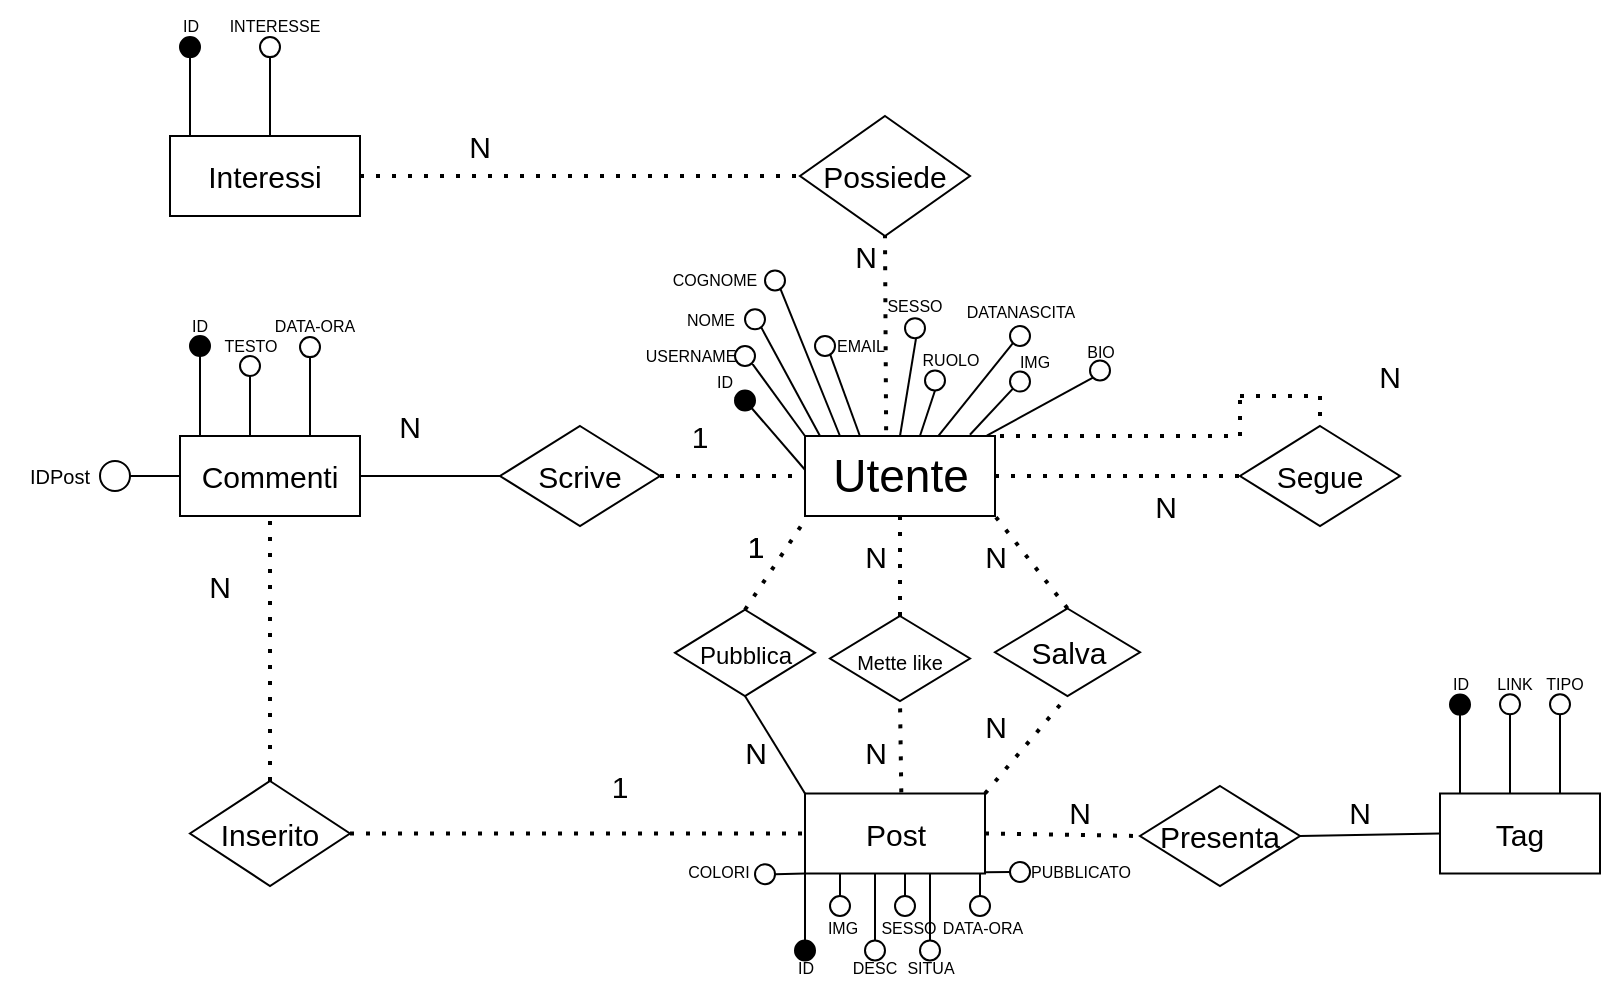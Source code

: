 <mxfile version="16.6.3" type="github">
  <diagram id="R2lEEEUBdFMjLlhIrx00" name="Page-1">
    <mxGraphModel dx="1113" dy="415" grid="1" gridSize="10" guides="1" tooltips="1" connect="1" arrows="1" fold="1" page="1" pageScale="1" pageWidth="850" pageHeight="1100" math="0" shadow="0" extFonts="Permanent Marker^https://fonts.googleapis.com/css?family=Permanent+Marker">
      <root>
        <mxCell id="0" />
        <mxCell id="1" parent="0" />
        <mxCell id="-ZdQK04RKXneTx7uQEHR-1" value="&lt;font style=&quot;font-size: 23px&quot;&gt;Utente&lt;/font&gt;" style="rounded=0;whiteSpace=wrap;html=1;" parent="1" vertex="1">
          <mxGeometry x="392.5" y="310" width="95" height="40" as="geometry" />
        </mxCell>
        <mxCell id="-ZdQK04RKXneTx7uQEHR-3" value="Post" style="rounded=0;whiteSpace=wrap;html=1;fontSize=15;" parent="1" vertex="1">
          <mxGeometry x="392.5" y="488.75" width="90" height="40" as="geometry" />
        </mxCell>
        <mxCell id="-ZdQK04RKXneTx7uQEHR-4" value="Tag" style="rounded=0;whiteSpace=wrap;html=1;fontSize=15;" parent="1" vertex="1">
          <mxGeometry x="710" y="488.75" width="80" height="40" as="geometry" />
        </mxCell>
        <mxCell id="-ZdQK04RKXneTx7uQEHR-5" value="Presenta" style="rhombus;whiteSpace=wrap;html=1;fontSize=15;" parent="1" vertex="1">
          <mxGeometry x="560" y="485" width="80" height="50" as="geometry" />
        </mxCell>
        <mxCell id="-ZdQK04RKXneTx7uQEHR-6" value="Segue" style="rhombus;whiteSpace=wrap;html=1;fontSize=15;" parent="1" vertex="1">
          <mxGeometry x="610" y="305" width="80" height="50" as="geometry" />
        </mxCell>
        <mxCell id="-ZdQK04RKXneTx7uQEHR-8" value="Inserito" style="rhombus;whiteSpace=wrap;html=1;fontSize=15;" parent="1" vertex="1">
          <mxGeometry x="85" y="482.5" width="80" height="52.5" as="geometry" />
        </mxCell>
        <mxCell id="-ZdQK04RKXneTx7uQEHR-9" value="Commenti" style="rounded=0;whiteSpace=wrap;html=1;fontSize=15;" parent="1" vertex="1">
          <mxGeometry x="80" y="310" width="90" height="40" as="geometry" />
        </mxCell>
        <mxCell id="-ZdQK04RKXneTx7uQEHR-10" value="Scrive" style="rhombus;whiteSpace=wrap;html=1;fontSize=15;" parent="1" vertex="1">
          <mxGeometry x="240" y="305" width="80" height="50" as="geometry" />
        </mxCell>
        <mxCell id="-ZdQK04RKXneTx7uQEHR-11" value="Interessi" style="rounded=0;whiteSpace=wrap;html=1;fontSize=15;" parent="1" vertex="1">
          <mxGeometry x="75" y="160" width="95" height="40" as="geometry" />
        </mxCell>
        <mxCell id="-ZdQK04RKXneTx7uQEHR-12" value="Possiede" style="rhombus;whiteSpace=wrap;html=1;fontSize=15;" parent="1" vertex="1">
          <mxGeometry x="390" y="150" width="85" height="60" as="geometry" />
        </mxCell>
        <mxCell id="-ZdQK04RKXneTx7uQEHR-14" value="" style="endArrow=none;dashed=1;html=1;dashPattern=1 3;strokeWidth=2;rounded=0;fontSize=15;entryX=0.5;entryY=1;entryDx=0;entryDy=0;exitX=0.427;exitY=-0.071;exitDx=0;exitDy=0;exitPerimeter=0;" parent="1" source="-ZdQK04RKXneTx7uQEHR-1" target="-ZdQK04RKXneTx7uQEHR-12" edge="1">
          <mxGeometry width="50" height="50" relative="1" as="geometry">
            <mxPoint x="410" y="280" as="sourcePoint" />
            <mxPoint x="460" y="230" as="targetPoint" />
          </mxGeometry>
        </mxCell>
        <mxCell id="-ZdQK04RKXneTx7uQEHR-15" value="" style="endArrow=none;dashed=1;html=1;dashPattern=1 3;strokeWidth=2;rounded=0;fontSize=15;entryX=0;entryY=0.5;entryDx=0;entryDy=0;exitX=1;exitY=0.5;exitDx=0;exitDy=0;" parent="1" source="-ZdQK04RKXneTx7uQEHR-11" target="-ZdQK04RKXneTx7uQEHR-12" edge="1">
          <mxGeometry width="50" height="50" relative="1" as="geometry">
            <mxPoint x="190" y="210" as="sourcePoint" />
            <mxPoint x="240" y="160" as="targetPoint" />
          </mxGeometry>
        </mxCell>
        <mxCell id="-ZdQK04RKXneTx7uQEHR-16" value="" style="endArrow=none;dashed=1;html=1;dashPattern=1 3;strokeWidth=2;rounded=0;fontSize=15;exitX=1;exitY=0.5;exitDx=0;exitDy=0;entryX=0;entryY=0.5;entryDx=0;entryDy=0;" parent="1" source="-ZdQK04RKXneTx7uQEHR-10" target="-ZdQK04RKXneTx7uQEHR-1" edge="1">
          <mxGeometry width="50" height="50" relative="1" as="geometry">
            <mxPoint x="340" y="360" as="sourcePoint" />
            <mxPoint x="390" y="310" as="targetPoint" />
          </mxGeometry>
        </mxCell>
        <mxCell id="-ZdQK04RKXneTx7uQEHR-17" value="" style="endArrow=none;dashed=1;html=1;dashPattern=1 3;strokeWidth=2;rounded=0;fontSize=15;entryX=0.5;entryY=1;entryDx=0;entryDy=0;exitX=0.5;exitY=0;exitDx=0;exitDy=0;" parent="1" source="-ZdQK04RKXneTx7uQEHR-8" target="-ZdQK04RKXneTx7uQEHR-9" edge="1">
          <mxGeometry width="50" height="50" relative="1" as="geometry">
            <mxPoint x="110" y="390" as="sourcePoint" />
            <mxPoint x="160" y="340" as="targetPoint" />
          </mxGeometry>
        </mxCell>
        <mxCell id="-ZdQK04RKXneTx7uQEHR-18" value="" style="endArrow=none;dashed=1;html=1;dashPattern=1 3;strokeWidth=2;rounded=0;fontSize=15;exitX=1;exitY=0.5;exitDx=0;exitDy=0;entryX=0;entryY=0.5;entryDx=0;entryDy=0;" parent="1" source="-ZdQK04RKXneTx7uQEHR-8" target="-ZdQK04RKXneTx7uQEHR-3" edge="1">
          <mxGeometry width="50" height="50" relative="1" as="geometry">
            <mxPoint x="190" y="540" as="sourcePoint" />
            <mxPoint x="240" y="490" as="targetPoint" />
          </mxGeometry>
        </mxCell>
        <mxCell id="-ZdQK04RKXneTx7uQEHR-19" value="" style="endArrow=none;dashed=1;html=1;dashPattern=1 3;strokeWidth=2;rounded=0;fontSize=15;exitX=1;exitY=0.5;exitDx=0;exitDy=0;entryX=0;entryY=0.5;entryDx=0;entryDy=0;" parent="1" source="-ZdQK04RKXneTx7uQEHR-3" target="-ZdQK04RKXneTx7uQEHR-5" edge="1">
          <mxGeometry width="50" height="50" relative="1" as="geometry">
            <mxPoint x="490" y="540" as="sourcePoint" />
            <mxPoint x="540" y="490" as="targetPoint" />
          </mxGeometry>
        </mxCell>
        <mxCell id="-ZdQK04RKXneTx7uQEHR-20" value="" style="endArrow=none;dashed=1;html=1;dashPattern=1 3;strokeWidth=2;rounded=0;fontSize=15;exitX=1;exitY=0.5;exitDx=0;exitDy=0;entryX=0;entryY=0.5;entryDx=0;entryDy=0;" parent="1" source="-ZdQK04RKXneTx7uQEHR-1" target="-ZdQK04RKXneTx7uQEHR-6" edge="1">
          <mxGeometry width="50" height="50" relative="1" as="geometry">
            <mxPoint x="480" y="370" as="sourcePoint" />
            <mxPoint x="530" y="320" as="targetPoint" />
          </mxGeometry>
        </mxCell>
        <mxCell id="-ZdQK04RKXneTx7uQEHR-21" value="" style="endArrow=none;dashed=1;html=1;dashPattern=1 3;strokeWidth=2;rounded=0;fontSize=15;entryX=0.5;entryY=0;entryDx=0;entryDy=0;" parent="1" target="-ZdQK04RKXneTx7uQEHR-6" edge="1">
          <mxGeometry width="50" height="50" relative="1" as="geometry">
            <mxPoint x="650" y="290" as="sourcePoint" />
            <mxPoint x="610" y="270" as="targetPoint" />
          </mxGeometry>
        </mxCell>
        <mxCell id="-ZdQK04RKXneTx7uQEHR-24" value="" style="endArrow=none;html=1;rounded=0;fontSize=15;exitX=1;exitY=0.5;exitDx=0;exitDy=0;entryX=0;entryY=0.5;entryDx=0;entryDy=0;" parent="1" source="-ZdQK04RKXneTx7uQEHR-5" target="-ZdQK04RKXneTx7uQEHR-4" edge="1">
          <mxGeometry width="50" height="50" relative="1" as="geometry">
            <mxPoint x="660" y="540" as="sourcePoint" />
            <mxPoint x="710" y="490" as="targetPoint" />
          </mxGeometry>
        </mxCell>
        <mxCell id="-ZdQK04RKXneTx7uQEHR-25" value="" style="endArrow=none;html=1;rounded=0;fontSize=15;exitX=1;exitY=0.5;exitDx=0;exitDy=0;entryX=0;entryY=0.5;entryDx=0;entryDy=0;" parent="1" source="-ZdQK04RKXneTx7uQEHR-9" target="-ZdQK04RKXneTx7uQEHR-10" edge="1">
          <mxGeometry width="50" height="50" relative="1" as="geometry">
            <mxPoint x="180" y="350" as="sourcePoint" />
            <mxPoint x="230" y="300" as="targetPoint" />
          </mxGeometry>
        </mxCell>
        <mxCell id="-ZdQK04RKXneTx7uQEHR-26" value="" style="endArrow=none;html=1;rounded=0;fontSize=15;entryX=0.5;entryY=1;entryDx=0;entryDy=0;exitX=0;exitY=0;exitDx=0;exitDy=0;" parent="1" source="-ZdQK04RKXneTx7uQEHR-3" target="-ZdQK04RKXneTx7uQEHR-60" edge="1">
          <mxGeometry width="50" height="50" relative="1" as="geometry">
            <mxPoint x="400" y="485" as="sourcePoint" />
            <mxPoint x="363.75" y="435" as="targetPoint" />
          </mxGeometry>
        </mxCell>
        <mxCell id="-ZdQK04RKXneTx7uQEHR-27" value="" style="endArrow=none;dashed=1;html=1;dashPattern=1 3;strokeWidth=2;rounded=0;fontSize=15;entryX=0.933;entryY=0.019;entryDx=0;entryDy=0;exitX=0.5;exitY=0;exitDx=0;exitDy=0;entryPerimeter=0;" parent="1" source="-ZdQK04RKXneTx7uQEHR-60" target="-ZdQK04RKXneTx7uQEHR-43" edge="1">
          <mxGeometry width="50" height="50" relative="1" as="geometry">
            <mxPoint x="363.75" y="400" as="sourcePoint" />
            <mxPoint x="400" y="345" as="targetPoint" />
          </mxGeometry>
        </mxCell>
        <mxCell id="-ZdQK04RKXneTx7uQEHR-29" value="N" style="text;html=1;strokeColor=none;fillColor=none;align=center;verticalAlign=middle;whiteSpace=wrap;rounded=0;fontSize=15;" parent="1" vertex="1">
          <mxGeometry x="640" y="482.5" width="60" height="30" as="geometry" />
        </mxCell>
        <mxCell id="-ZdQK04RKXneTx7uQEHR-30" value="N" style="text;html=1;strokeColor=none;fillColor=none;align=center;verticalAlign=middle;whiteSpace=wrap;rounded=0;fontSize=15;" parent="1" vertex="1">
          <mxGeometry x="500" y="482.5" width="60" height="30" as="geometry" />
        </mxCell>
        <mxCell id="-ZdQK04RKXneTx7uQEHR-31" value="N" style="text;html=1;strokeColor=none;fillColor=none;align=center;verticalAlign=middle;whiteSpace=wrap;rounded=0;fontSize=15;" parent="1" vertex="1">
          <mxGeometry x="70" y="370" width="60" height="30" as="geometry" />
        </mxCell>
        <mxCell id="-ZdQK04RKXneTx7uQEHR-32" value="N" style="text;html=1;strokeColor=none;fillColor=none;align=center;verticalAlign=middle;whiteSpace=wrap;rounded=0;fontSize=15;" parent="1" vertex="1">
          <mxGeometry x="165" y="290" width="60" height="30" as="geometry" />
        </mxCell>
        <mxCell id="-ZdQK04RKXneTx7uQEHR-33" value="N" style="text;html=1;strokeColor=none;fillColor=none;align=center;verticalAlign=middle;whiteSpace=wrap;rounded=0;fontSize=15;" parent="1" vertex="1">
          <mxGeometry x="670" y="270" width="30" height="20" as="geometry" />
        </mxCell>
        <mxCell id="-ZdQK04RKXneTx7uQEHR-34" value="N" style="text;html=1;strokeColor=none;fillColor=none;align=center;verticalAlign=middle;whiteSpace=wrap;rounded=0;fontSize=15;" parent="1" vertex="1">
          <mxGeometry x="542.5" y="330" width="60" height="30" as="geometry" />
        </mxCell>
        <mxCell id="-ZdQK04RKXneTx7uQEHR-35" value="N" style="text;html=1;strokeColor=none;fillColor=none;align=center;verticalAlign=middle;whiteSpace=wrap;rounded=0;fontSize=15;" parent="1" vertex="1">
          <mxGeometry x="200" y="150" width="60" height="30" as="geometry" />
        </mxCell>
        <mxCell id="mq_uLxNyH3rLChRBQ6Im-99" value="" style="edgeStyle=orthogonalEdgeStyle;rounded=0;orthogonalLoop=1;jettySize=auto;html=1;fontSize=8;strokeColor=#FFFFFF;" edge="1" parent="1" source="-ZdQK04RKXneTx7uQEHR-36" target="mq_uLxNyH3rLChRBQ6Im-96">
          <mxGeometry relative="1" as="geometry" />
        </mxCell>
        <mxCell id="-ZdQK04RKXneTx7uQEHR-36" value="N" style="text;html=1;strokeColor=none;fillColor=none;align=center;verticalAlign=middle;whiteSpace=wrap;rounded=0;fontSize=15;" parent="1" vertex="1">
          <mxGeometry x="407.5" y="210" width="30" height="20" as="geometry" />
        </mxCell>
        <mxCell id="-ZdQK04RKXneTx7uQEHR-37" value="1" style="text;html=1;strokeColor=none;fillColor=none;align=center;verticalAlign=middle;whiteSpace=wrap;rounded=0;fontSize=15;" parent="1" vertex="1">
          <mxGeometry x="330" y="300" width="20" height="20" as="geometry" />
        </mxCell>
        <mxCell id="-ZdQK04RKXneTx7uQEHR-38" value="1" style="text;html=1;strokeColor=none;fillColor=none;align=center;verticalAlign=middle;whiteSpace=wrap;rounded=0;fontSize=15;" parent="1" vertex="1">
          <mxGeometry x="270" y="470" width="60" height="30" as="geometry" />
        </mxCell>
        <mxCell id="-ZdQK04RKXneTx7uQEHR-39" value="1" style="text;html=1;strokeColor=none;fillColor=none;align=center;verticalAlign=middle;whiteSpace=wrap;rounded=0;fontSize=15;" parent="1" vertex="1">
          <mxGeometry x="337.5" y="350" width="60" height="30" as="geometry" />
        </mxCell>
        <mxCell id="-ZdQK04RKXneTx7uQEHR-40" value="N" style="text;html=1;strokeColor=none;fillColor=none;align=center;verticalAlign=middle;whiteSpace=wrap;rounded=0;fontSize=15;" parent="1" vertex="1">
          <mxGeometry x="337.5" y="452.5" width="60" height="30" as="geometry" />
        </mxCell>
        <mxCell id="-ZdQK04RKXneTx7uQEHR-43" value="1" style="text;html=1;strokeColor=none;fillColor=none;align=center;verticalAlign=middle;whiteSpace=wrap;rounded=0;fontSize=15;" parent="1" vertex="1">
          <mxGeometry x="337.5" y="350" width="60" height="30" as="geometry" />
        </mxCell>
        <mxCell id="-ZdQK04RKXneTx7uQEHR-46" value="" style="endArrow=none;dashed=1;html=1;dashPattern=1 3;strokeWidth=2;rounded=0;fontSize=9;exitX=0.5;exitY=0;exitDx=0;exitDy=0;" parent="1" source="-ZdQK04RKXneTx7uQEHR-57" edge="1">
          <mxGeometry width="50" height="50" relative="1" as="geometry">
            <mxPoint x="438.125" y="400" as="sourcePoint" />
            <mxPoint x="440" y="350" as="targetPoint" />
          </mxGeometry>
        </mxCell>
        <mxCell id="-ZdQK04RKXneTx7uQEHR-49" value="" style="endArrow=none;dashed=1;html=1;dashPattern=1 3;strokeWidth=2;rounded=0;fontSize=9;entryX=1;entryY=1;entryDx=0;entryDy=0;exitX=0.5;exitY=0;exitDx=0;exitDy=0;" parent="1" source="-ZdQK04RKXneTx7uQEHR-58" target="-ZdQK04RKXneTx7uQEHR-1" edge="1">
          <mxGeometry width="50" height="50" relative="1" as="geometry">
            <mxPoint x="521.25" y="400" as="sourcePoint" />
            <mxPoint x="540" y="350" as="targetPoint" />
          </mxGeometry>
        </mxCell>
        <mxCell id="-ZdQK04RKXneTx7uQEHR-51" value="" style="endArrow=none;dashed=1;html=1;dashPattern=1 3;strokeWidth=2;rounded=0;fontSize=9;entryX=0.5;entryY=1;entryDx=0;entryDy=0;exitX=0.535;exitY=-0.014;exitDx=0;exitDy=0;exitPerimeter=0;" parent="1" source="-ZdQK04RKXneTx7uQEHR-3" target="-ZdQK04RKXneTx7uQEHR-57" edge="1">
          <mxGeometry width="50" height="50" relative="1" as="geometry">
            <mxPoint x="410" y="490" as="sourcePoint" />
            <mxPoint x="438.125" y="435" as="targetPoint" />
          </mxGeometry>
        </mxCell>
        <mxCell id="-ZdQK04RKXneTx7uQEHR-52" value="" style="endArrow=none;dashed=1;html=1;dashPattern=1 3;strokeWidth=2;rounded=0;fontSize=9;entryX=0.5;entryY=1;entryDx=0;entryDy=0;exitX=1;exitY=0;exitDx=0;exitDy=0;" parent="1" source="-ZdQK04RKXneTx7uQEHR-3" target="-ZdQK04RKXneTx7uQEHR-58" edge="1">
          <mxGeometry width="50" height="50" relative="1" as="geometry">
            <mxPoint x="490" y="490" as="sourcePoint" />
            <mxPoint x="521.25" y="435" as="targetPoint" />
          </mxGeometry>
        </mxCell>
        <mxCell id="-ZdQK04RKXneTx7uQEHR-53" value="N" style="text;html=1;strokeColor=none;fillColor=none;align=center;verticalAlign=middle;whiteSpace=wrap;rounded=0;fontSize=15;" parent="1" vertex="1">
          <mxGeometry x="397.5" y="452.5" width="60" height="30" as="geometry" />
        </mxCell>
        <mxCell id="-ZdQK04RKXneTx7uQEHR-54" value="N" style="text;html=1;strokeColor=none;fillColor=none;align=center;verticalAlign=middle;whiteSpace=wrap;rounded=0;fontSize=15;" parent="1" vertex="1">
          <mxGeometry x="457.5" y="440" width="60" height="30" as="geometry" />
        </mxCell>
        <mxCell id="-ZdQK04RKXneTx7uQEHR-55" value="N" style="text;html=1;strokeColor=none;fillColor=none;align=center;verticalAlign=middle;whiteSpace=wrap;rounded=0;fontSize=15;" parent="1" vertex="1">
          <mxGeometry x="397.5" y="355" width="60" height="30" as="geometry" />
        </mxCell>
        <mxCell id="-ZdQK04RKXneTx7uQEHR-56" value="N" style="text;html=1;strokeColor=none;fillColor=none;align=center;verticalAlign=middle;whiteSpace=wrap;rounded=0;fontSize=15;" parent="1" vertex="1">
          <mxGeometry x="457.5" y="355" width="60" height="30" as="geometry" />
        </mxCell>
        <mxCell id="-ZdQK04RKXneTx7uQEHR-57" value="&lt;font style=&quot;font-size: 10px&quot;&gt;Mette like&lt;/font&gt;" style="rhombus;whiteSpace=wrap;html=1;fontSize=15;" parent="1" vertex="1">
          <mxGeometry x="405" y="400" width="70" height="42.5" as="geometry" />
        </mxCell>
        <mxCell id="-ZdQK04RKXneTx7uQEHR-58" value="Salva" style="rhombus;whiteSpace=wrap;html=1;fontSize=15;" parent="1" vertex="1">
          <mxGeometry x="487.5" y="396.25" width="72.5" height="43.75" as="geometry" />
        </mxCell>
        <mxCell id="-ZdQK04RKXneTx7uQEHR-60" value="&lt;font style=&quot;font-size: 12px&quot;&gt;Pubblica&lt;/font&gt;" style="rhombus;whiteSpace=wrap;html=1;fontSize=15;" parent="1" vertex="1">
          <mxGeometry x="327.5" y="396.87" width="70" height="43.13" as="geometry" />
        </mxCell>
        <mxCell id="mq_uLxNyH3rLChRBQ6Im-3" value="" style="endArrow=none;html=1;rounded=0;exitX=0.111;exitY=-0.014;exitDx=0;exitDy=0;exitPerimeter=0;entryX=0.5;entryY=1;entryDx=0;entryDy=0;" edge="1" parent="1" source="-ZdQK04RKXneTx7uQEHR-9" target="mq_uLxNyH3rLChRBQ6Im-5">
          <mxGeometry width="50" height="50" relative="1" as="geometry">
            <mxPoint x="80" y="320" as="sourcePoint" />
            <mxPoint x="92" y="270" as="targetPoint" />
          </mxGeometry>
        </mxCell>
        <mxCell id="mq_uLxNyH3rLChRBQ6Im-5" value="" style="ellipse;whiteSpace=wrap;html=1;aspect=fixed;fillColor=#000000;" vertex="1" parent="1">
          <mxGeometry x="85" y="260" width="10" height="10" as="geometry" />
        </mxCell>
        <mxCell id="mq_uLxNyH3rLChRBQ6Im-6" value="ID" style="text;html=1;strokeColor=none;fillColor=none;align=center;verticalAlign=middle;whiteSpace=wrap;rounded=0;fontSize=8;" vertex="1" parent="1">
          <mxGeometry x="75" y="245" width="30" height="20" as="geometry" />
        </mxCell>
        <mxCell id="mq_uLxNyH3rLChRBQ6Im-9" value="" style="endArrow=none;html=1;rounded=0;exitX=0.111;exitY=-0.014;exitDx=0;exitDy=0;exitPerimeter=0;" edge="1" parent="1">
          <mxGeometry width="50" height="50" relative="1" as="geometry">
            <mxPoint x="114.99" y="310.0" as="sourcePoint" />
            <mxPoint x="115" y="280" as="targetPoint" />
          </mxGeometry>
        </mxCell>
        <mxCell id="mq_uLxNyH3rLChRBQ6Im-11" value="TESTO" style="text;html=1;strokeColor=none;fillColor=none;align=center;verticalAlign=middle;whiteSpace=wrap;rounded=0;fontSize=8;" vertex="1" parent="1">
          <mxGeometry x="92.5" y="252.78" width="45" height="24.44" as="geometry" />
        </mxCell>
        <mxCell id="mq_uLxNyH3rLChRBQ6Im-12" value="" style="endArrow=none;html=1;rounded=0;exitX=0.111;exitY=-0.014;exitDx=0;exitDy=0;exitPerimeter=0;entryX=0.5;entryY=1;entryDx=0;entryDy=0;" edge="1" parent="1" target="mq_uLxNyH3rLChRBQ6Im-13">
          <mxGeometry width="50" height="50" relative="1" as="geometry">
            <mxPoint x="144.99" y="310.0" as="sourcePoint" />
            <mxPoint x="147" y="270.56" as="targetPoint" />
          </mxGeometry>
        </mxCell>
        <mxCell id="mq_uLxNyH3rLChRBQ6Im-13" value="" style="ellipse;whiteSpace=wrap;html=1;aspect=fixed;fillColor=#FFFFFF;" vertex="1" parent="1">
          <mxGeometry x="140" y="260.56" width="10" height="10" as="geometry" />
        </mxCell>
        <mxCell id="mq_uLxNyH3rLChRBQ6Im-14" value="DATA-ORA" style="text;html=1;strokeColor=none;fillColor=none;align=center;verticalAlign=middle;whiteSpace=wrap;rounded=0;fontSize=8;" vertex="1" parent="1">
          <mxGeometry x="125" y="242.78" width="45" height="24.44" as="geometry" />
        </mxCell>
        <mxCell id="mq_uLxNyH3rLChRBQ6Im-16" value="" style="ellipse;whiteSpace=wrap;html=1;aspect=fixed;fillColor=#FFFFFF;" vertex="1" parent="1">
          <mxGeometry x="110" y="270" width="10" height="10" as="geometry" />
        </mxCell>
        <mxCell id="mq_uLxNyH3rLChRBQ6Im-20" value="" style="endArrow=none;html=1;rounded=0;exitX=0.111;exitY=-0.014;exitDx=0;exitDy=0;exitPerimeter=0;entryX=0.5;entryY=1;entryDx=0;entryDy=0;" edge="1" parent="1" target="mq_uLxNyH3rLChRBQ6Im-21">
          <mxGeometry width="50" height="50" relative="1" as="geometry">
            <mxPoint x="84.99" y="160.0" as="sourcePoint" />
            <mxPoint x="87" y="120.56" as="targetPoint" />
          </mxGeometry>
        </mxCell>
        <mxCell id="mq_uLxNyH3rLChRBQ6Im-21" value="" style="ellipse;whiteSpace=wrap;html=1;aspect=fixed;fillColor=#000000;" vertex="1" parent="1">
          <mxGeometry x="80" y="110.56" width="10" height="10" as="geometry" />
        </mxCell>
        <mxCell id="mq_uLxNyH3rLChRBQ6Im-22" value="ID" style="text;html=1;strokeColor=none;fillColor=none;align=center;verticalAlign=middle;whiteSpace=wrap;rounded=0;fontSize=8;" vertex="1" parent="1">
          <mxGeometry x="62.5" y="92.78" width="45" height="24.44" as="geometry" />
        </mxCell>
        <mxCell id="mq_uLxNyH3rLChRBQ6Im-23" value="" style="endArrow=none;html=1;rounded=0;exitX=0.111;exitY=-0.014;exitDx=0;exitDy=0;exitPerimeter=0;entryX=0.5;entryY=1;entryDx=0;entryDy=0;" edge="1" parent="1" target="mq_uLxNyH3rLChRBQ6Im-24">
          <mxGeometry width="50" height="50" relative="1" as="geometry">
            <mxPoint x="124.99" y="160.0" as="sourcePoint" />
            <mxPoint x="127" y="120.56" as="targetPoint" />
          </mxGeometry>
        </mxCell>
        <mxCell id="mq_uLxNyH3rLChRBQ6Im-24" value="" style="ellipse;whiteSpace=wrap;html=1;aspect=fixed;fillColor=#FFFFFF;" vertex="1" parent="1">
          <mxGeometry x="120" y="110.56" width="10" height="10" as="geometry" />
        </mxCell>
        <mxCell id="mq_uLxNyH3rLChRBQ6Im-25" value="INTERESSE" style="text;html=1;strokeColor=none;fillColor=none;align=center;verticalAlign=middle;whiteSpace=wrap;rounded=0;fontSize=8;" vertex="1" parent="1">
          <mxGeometry x="105" y="92.78" width="45" height="24.44" as="geometry" />
        </mxCell>
        <mxCell id="mq_uLxNyH3rLChRBQ6Im-29" value="" style="endArrow=none;html=1;rounded=0;exitX=0.111;exitY=-0.014;exitDx=0;exitDy=0;exitPerimeter=0;entryX=0.5;entryY=1;entryDx=0;entryDy=0;" edge="1" parent="1" target="mq_uLxNyH3rLChRBQ6Im-30">
          <mxGeometry width="50" height="50" relative="1" as="geometry">
            <mxPoint x="719.99" y="488.75" as="sourcePoint" />
            <mxPoint x="722" y="449.31" as="targetPoint" />
          </mxGeometry>
        </mxCell>
        <mxCell id="mq_uLxNyH3rLChRBQ6Im-30" value="" style="ellipse;whiteSpace=wrap;html=1;aspect=fixed;fillColor=#000000;" vertex="1" parent="1">
          <mxGeometry x="715" y="439.31" width="10" height="10" as="geometry" />
        </mxCell>
        <mxCell id="mq_uLxNyH3rLChRBQ6Im-31" value="ID" style="text;html=1;strokeColor=none;fillColor=none;align=center;verticalAlign=middle;whiteSpace=wrap;rounded=0;fontSize=8;" vertex="1" parent="1">
          <mxGeometry x="697.5" y="421.53" width="45" height="24.44" as="geometry" />
        </mxCell>
        <mxCell id="mq_uLxNyH3rLChRBQ6Im-32" value="" style="endArrow=none;html=1;rounded=0;exitX=0.111;exitY=-0.014;exitDx=0;exitDy=0;exitPerimeter=0;entryX=0.5;entryY=1;entryDx=0;entryDy=0;" edge="1" parent="1" target="mq_uLxNyH3rLChRBQ6Im-33">
          <mxGeometry width="50" height="50" relative="1" as="geometry">
            <mxPoint x="744.99" y="488.61" as="sourcePoint" />
            <mxPoint x="747" y="449.17" as="targetPoint" />
          </mxGeometry>
        </mxCell>
        <mxCell id="mq_uLxNyH3rLChRBQ6Im-33" value="" style="ellipse;whiteSpace=wrap;html=1;aspect=fixed;fillColor=#FFFFFF;" vertex="1" parent="1">
          <mxGeometry x="740" y="439.17" width="10" height="10" as="geometry" />
        </mxCell>
        <mxCell id="mq_uLxNyH3rLChRBQ6Im-34" value="LINK" style="text;html=1;strokeColor=none;fillColor=none;align=center;verticalAlign=middle;whiteSpace=wrap;rounded=0;fontSize=8;" vertex="1" parent="1">
          <mxGeometry x="725" y="421.39" width="45" height="24.44" as="geometry" />
        </mxCell>
        <mxCell id="mq_uLxNyH3rLChRBQ6Im-35" value="" style="endArrow=none;html=1;rounded=0;exitX=0.111;exitY=-0.014;exitDx=0;exitDy=0;exitPerimeter=0;entryX=0.5;entryY=1;entryDx=0;entryDy=0;" edge="1" parent="1" target="mq_uLxNyH3rLChRBQ6Im-36">
          <mxGeometry width="50" height="50" relative="1" as="geometry">
            <mxPoint x="769.99" y="488.61" as="sourcePoint" />
            <mxPoint x="772" y="449.17" as="targetPoint" />
          </mxGeometry>
        </mxCell>
        <mxCell id="mq_uLxNyH3rLChRBQ6Im-36" value="" style="ellipse;whiteSpace=wrap;html=1;aspect=fixed;fillColor=#FFFFFF;" vertex="1" parent="1">
          <mxGeometry x="765" y="439.17" width="10" height="10" as="geometry" />
        </mxCell>
        <mxCell id="mq_uLxNyH3rLChRBQ6Im-37" value="TIPO" style="text;html=1;strokeColor=none;fillColor=none;align=center;verticalAlign=middle;whiteSpace=wrap;rounded=0;fontSize=8;" vertex="1" parent="1">
          <mxGeometry x="750" y="421.39" width="45" height="24.44" as="geometry" />
        </mxCell>
        <mxCell id="mq_uLxNyH3rLChRBQ6Im-38" value="" style="endArrow=none;html=1;rounded=0;exitX=0.111;exitY=-0.014;exitDx=0;exitDy=0;exitPerimeter=0;entryX=0.5;entryY=1;entryDx=0;entryDy=0;" edge="1" parent="1">
          <mxGeometry width="50" height="50" relative="1" as="geometry">
            <mxPoint x="392.49" y="568.19" as="sourcePoint" />
            <mxPoint x="392.5" y="528.75" as="targetPoint" />
          </mxGeometry>
        </mxCell>
        <mxCell id="mq_uLxNyH3rLChRBQ6Im-40" value="ID" style="text;html=1;strokeColor=none;fillColor=none;align=center;verticalAlign=middle;whiteSpace=wrap;rounded=0;fontSize=8;" vertex="1" parent="1">
          <mxGeometry x="367.5" y="572.22" width="50" height="7.78" as="geometry" />
        </mxCell>
        <mxCell id="mq_uLxNyH3rLChRBQ6Im-41" value="" style="ellipse;whiteSpace=wrap;html=1;aspect=fixed;fillColor=#000000;" vertex="1" parent="1">
          <mxGeometry x="387.5" y="562.22" width="10" height="10" as="geometry" />
        </mxCell>
        <mxCell id="mq_uLxNyH3rLChRBQ6Im-48" value="" style="endArrow=none;html=1;rounded=0;entryX=0.5;entryY=1;entryDx=0;entryDy=0;" edge="1" parent="1">
          <mxGeometry width="50" height="50" relative="1" as="geometry">
            <mxPoint x="410" y="540" as="sourcePoint" />
            <mxPoint x="410" y="528.75" as="targetPoint" />
          </mxGeometry>
        </mxCell>
        <mxCell id="mq_uLxNyH3rLChRBQ6Im-49" value="IMG" style="text;html=1;strokeColor=none;fillColor=none;align=center;verticalAlign=middle;whiteSpace=wrap;rounded=0;fontSize=8;" vertex="1" parent="1">
          <mxGeometry x="390" y="550" width="42.5" height="12.22" as="geometry" />
        </mxCell>
        <mxCell id="mq_uLxNyH3rLChRBQ6Im-50" value="" style="ellipse;whiteSpace=wrap;html=1;aspect=fixed;fillColor=#FFFFFF;" vertex="1" parent="1">
          <mxGeometry x="405" y="540" width="10" height="10" as="geometry" />
        </mxCell>
        <mxCell id="mq_uLxNyH3rLChRBQ6Im-51" value="" style="endArrow=none;html=1;rounded=0;exitX=0.111;exitY=-0.014;exitDx=0;exitDy=0;exitPerimeter=0;entryX=0.5;entryY=1;entryDx=0;entryDy=0;" edge="1" parent="1">
          <mxGeometry width="50" height="50" relative="1" as="geometry">
            <mxPoint x="427.49" y="568.19" as="sourcePoint" />
            <mxPoint x="427.5" y="528.75" as="targetPoint" />
          </mxGeometry>
        </mxCell>
        <mxCell id="mq_uLxNyH3rLChRBQ6Im-52" value="DESC" style="text;html=1;strokeColor=none;fillColor=none;align=center;verticalAlign=middle;whiteSpace=wrap;rounded=0;fontSize=8;" vertex="1" parent="1">
          <mxGeometry x="405" y="563.89" width="45" height="24.44" as="geometry" />
        </mxCell>
        <mxCell id="mq_uLxNyH3rLChRBQ6Im-53" value="" style="ellipse;whiteSpace=wrap;html=1;aspect=fixed;fillColor=#FFFFFF;" vertex="1" parent="1">
          <mxGeometry x="422.5" y="562.22" width="10" height="10" as="geometry" />
        </mxCell>
        <mxCell id="mq_uLxNyH3rLChRBQ6Im-62" value="" style="endArrow=none;html=1;rounded=0;entryX=0.5;entryY=1;entryDx=0;entryDy=0;" edge="1" parent="1">
          <mxGeometry width="50" height="50" relative="1" as="geometry">
            <mxPoint x="442.5" y="540" as="sourcePoint" />
            <mxPoint x="442.5" y="528.75" as="targetPoint" />
          </mxGeometry>
        </mxCell>
        <mxCell id="mq_uLxNyH3rLChRBQ6Im-63" value="SESSO" style="text;html=1;strokeColor=none;fillColor=none;align=center;verticalAlign=middle;whiteSpace=wrap;rounded=0;fontSize=8;" vertex="1" parent="1">
          <mxGeometry x="422.5" y="550" width="42.5" height="12.22" as="geometry" />
        </mxCell>
        <mxCell id="mq_uLxNyH3rLChRBQ6Im-64" value="" style="ellipse;whiteSpace=wrap;html=1;aspect=fixed;fillColor=#FFFFFF;" vertex="1" parent="1">
          <mxGeometry x="437.5" y="540" width="10" height="10" as="geometry" />
        </mxCell>
        <mxCell id="mq_uLxNyH3rLChRBQ6Im-65" value="" style="endArrow=none;html=1;rounded=0;exitX=0.111;exitY=-0.014;exitDx=0;exitDy=0;exitPerimeter=0;entryX=0.5;entryY=1;entryDx=0;entryDy=0;" edge="1" parent="1">
          <mxGeometry width="50" height="50" relative="1" as="geometry">
            <mxPoint x="454.99" y="568.19" as="sourcePoint" />
            <mxPoint x="455" y="528.75" as="targetPoint" />
          </mxGeometry>
        </mxCell>
        <mxCell id="mq_uLxNyH3rLChRBQ6Im-66" value="SITUA" style="text;html=1;strokeColor=none;fillColor=none;align=center;verticalAlign=middle;whiteSpace=wrap;rounded=0;fontSize=8;" vertex="1" parent="1">
          <mxGeometry x="432.5" y="563.89" width="45" height="24.44" as="geometry" />
        </mxCell>
        <mxCell id="mq_uLxNyH3rLChRBQ6Im-67" value="" style="ellipse;whiteSpace=wrap;html=1;aspect=fixed;fillColor=#FFFFFF;" vertex="1" parent="1">
          <mxGeometry x="450" y="562.22" width="10" height="10" as="geometry" />
        </mxCell>
        <mxCell id="mq_uLxNyH3rLChRBQ6Im-70" value="" style="endArrow=none;html=1;rounded=0;entryX=0.5;entryY=1;entryDx=0;entryDy=0;" edge="1" parent="1">
          <mxGeometry width="50" height="50" relative="1" as="geometry">
            <mxPoint x="480" y="540.0" as="sourcePoint" />
            <mxPoint x="480" y="528.75" as="targetPoint" />
          </mxGeometry>
        </mxCell>
        <mxCell id="mq_uLxNyH3rLChRBQ6Im-71" value="DATA-ORA" style="text;html=1;strokeColor=none;fillColor=none;align=center;verticalAlign=middle;whiteSpace=wrap;rounded=0;fontSize=8;" vertex="1" parent="1">
          <mxGeometry x="460" y="550" width="42.5" height="12.22" as="geometry" />
        </mxCell>
        <mxCell id="mq_uLxNyH3rLChRBQ6Im-72" value="" style="ellipse;whiteSpace=wrap;html=1;aspect=fixed;fillColor=#FFFFFF;" vertex="1" parent="1">
          <mxGeometry x="475" y="540" width="10" height="10" as="geometry" />
        </mxCell>
        <mxCell id="mq_uLxNyH3rLChRBQ6Im-75" value="" style="endArrow=none;html=1;rounded=0;entryX=0;entryY=1;entryDx=0;entryDy=0;startArrow=none;" edge="1" parent="1" source="mq_uLxNyH3rLChRBQ6Im-77" target="-ZdQK04RKXneTx7uQEHR-3">
          <mxGeometry width="50" height="50" relative="1" as="geometry">
            <mxPoint x="374" y="529" as="sourcePoint" />
            <mxPoint x="376.75" y="545.27" as="targetPoint" />
          </mxGeometry>
        </mxCell>
        <mxCell id="mq_uLxNyH3rLChRBQ6Im-76" value="COLORI" style="text;html=1;strokeColor=none;fillColor=none;align=center;verticalAlign=middle;whiteSpace=wrap;rounded=0;fontSize=8;" vertex="1" parent="1">
          <mxGeometry x="327.5" y="521.89" width="42.5" height="12.22" as="geometry" />
        </mxCell>
        <mxCell id="mq_uLxNyH3rLChRBQ6Im-77" value="" style="ellipse;whiteSpace=wrap;html=1;aspect=fixed;fillColor=#FFFFFF;" vertex="1" parent="1">
          <mxGeometry x="367.5" y="524.11" width="10" height="10" as="geometry" />
        </mxCell>
        <mxCell id="mq_uLxNyH3rLChRBQ6Im-82" value="PUBBLICATO" style="text;html=1;strokeColor=none;fillColor=none;align=center;verticalAlign=middle;whiteSpace=wrap;rounded=0;fontSize=8;" vertex="1" parent="1">
          <mxGeometry x="508.75" y="521.89" width="42.5" height="12.22" as="geometry" />
        </mxCell>
        <mxCell id="mq_uLxNyH3rLChRBQ6Im-83" value="" style="ellipse;whiteSpace=wrap;html=1;aspect=fixed;fillColor=#FFFFFF;" vertex="1" parent="1">
          <mxGeometry x="495" y="523" width="10" height="10" as="geometry" />
        </mxCell>
        <mxCell id="mq_uLxNyH3rLChRBQ6Im-85" value="" style="endArrow=none;html=1;rounded=0;entryX=0;entryY=0.5;entryDx=0;entryDy=0;startArrow=none;" edge="1" parent="1" target="mq_uLxNyH3rLChRBQ6Im-83">
          <mxGeometry width="50" height="50" relative="1" as="geometry">
            <mxPoint x="482.5" y="528.152" as="sourcePoint" />
            <mxPoint x="497.5" y="527.85" as="targetPoint" />
          </mxGeometry>
        </mxCell>
        <mxCell id="mq_uLxNyH3rLChRBQ6Im-91" value="" style="endArrow=none;html=1;rounded=0;entryX=0.001;entryY=0.425;entryDx=0;entryDy=0;entryPerimeter=0;startArrow=none;" edge="1" parent="1" source="mq_uLxNyH3rLChRBQ6Im-93" target="-ZdQK04RKXneTx7uQEHR-1">
          <mxGeometry width="50" height="50" relative="1" as="geometry">
            <mxPoint x="360" y="290" as="sourcePoint" />
            <mxPoint x="382.5" y="245.0" as="targetPoint" />
          </mxGeometry>
        </mxCell>
        <mxCell id="mq_uLxNyH3rLChRBQ6Im-92" value="ID" style="text;html=1;strokeColor=none;fillColor=none;align=center;verticalAlign=middle;whiteSpace=wrap;rounded=0;fontSize=8;" vertex="1" parent="1">
          <mxGeometry x="330" y="270.56" width="45" height="24.44" as="geometry" />
        </mxCell>
        <mxCell id="mq_uLxNyH3rLChRBQ6Im-93" value="" style="ellipse;whiteSpace=wrap;html=1;aspect=fixed;fillColor=#000000;" vertex="1" parent="1">
          <mxGeometry x="357.5" y="287.22" width="10" height="10" as="geometry" />
        </mxCell>
        <mxCell id="mq_uLxNyH3rLChRBQ6Im-94" value="" style="endArrow=none;html=1;rounded=0;entryX=-0.007;entryY=0.395;entryDx=0;entryDy=0;entryPerimeter=0;" edge="1" parent="1" target="mq_uLxNyH3rLChRBQ6Im-93">
          <mxGeometry width="50" height="50" relative="1" as="geometry">
            <mxPoint x="360" y="290" as="sourcePoint" />
            <mxPoint x="391.835" y="325.8" as="targetPoint" />
          </mxGeometry>
        </mxCell>
        <mxCell id="mq_uLxNyH3rLChRBQ6Im-95" value="" style="endArrow=none;html=1;rounded=0;exitX=0.75;exitY=0;exitDx=0;exitDy=0;entryX=0;entryY=0;entryDx=0;entryDy=0;" edge="1" parent="1" source="mq_uLxNyH3rLChRBQ6Im-92" target="-ZdQK04RKXneTx7uQEHR-1">
          <mxGeometry width="50" height="50" relative="1" as="geometry">
            <mxPoint x="364.99" y="248.75" as="sourcePoint" />
            <mxPoint x="365" y="209.31" as="targetPoint" />
          </mxGeometry>
        </mxCell>
        <mxCell id="mq_uLxNyH3rLChRBQ6Im-96" value="USERNAME" style="text;html=1;strokeColor=none;fillColor=none;align=center;verticalAlign=middle;whiteSpace=wrap;rounded=0;fontSize=8;" vertex="1" parent="1">
          <mxGeometry x="312.5" y="257.78" width="45" height="24.44" as="geometry" />
        </mxCell>
        <mxCell id="mq_uLxNyH3rLChRBQ6Im-98" style="edgeStyle=orthogonalEdgeStyle;rounded=0;orthogonalLoop=1;jettySize=auto;html=1;exitX=1;exitY=1;exitDx=0;exitDy=0;fontSize=8;strokeColor=#FFFFFF;" edge="1" parent="1" source="mq_uLxNyH3rLChRBQ6Im-97">
          <mxGeometry relative="1" as="geometry">
            <mxPoint x="368.6" y="260" as="targetPoint" />
          </mxGeometry>
        </mxCell>
        <mxCell id="mq_uLxNyH3rLChRBQ6Im-97" value="" style="ellipse;whiteSpace=wrap;html=1;aspect=fixed;fillColor=#FFFFFF;" vertex="1" parent="1">
          <mxGeometry x="357.5" y="265" width="10" height="10" as="geometry" />
        </mxCell>
        <mxCell id="mq_uLxNyH3rLChRBQ6Im-102" value="" style="endArrow=none;html=1;rounded=0;exitX=0.75;exitY=0;exitDx=0;exitDy=0;entryX=0.079;entryY=0;entryDx=0;entryDy=0;entryPerimeter=0;" edge="1" parent="1" target="-ZdQK04RKXneTx7uQEHR-1">
          <mxGeometry width="50" height="50" relative="1" as="geometry">
            <mxPoint x="368.75" y="252.23" as="sourcePoint" />
            <mxPoint x="397.5" y="291.67" as="targetPoint" />
          </mxGeometry>
        </mxCell>
        <mxCell id="mq_uLxNyH3rLChRBQ6Im-103" value="NOME" style="text;html=1;strokeColor=none;fillColor=none;align=center;verticalAlign=middle;whiteSpace=wrap;rounded=0;fontSize=8;" vertex="1" parent="1">
          <mxGeometry x="322.5" y="239.45" width="45" height="24.44" as="geometry" />
        </mxCell>
        <mxCell id="mq_uLxNyH3rLChRBQ6Im-104" value="" style="ellipse;whiteSpace=wrap;html=1;aspect=fixed;fillColor=#FFFFFF;" vertex="1" parent="1">
          <mxGeometry x="362.5" y="246.67" width="10" height="10" as="geometry" />
        </mxCell>
        <mxCell id="mq_uLxNyH3rLChRBQ6Im-106" value="" style="endArrow=none;html=1;rounded=0;exitX=0.75;exitY=0;exitDx=0;exitDy=0;entryX=0.184;entryY=0;entryDx=0;entryDy=0;entryPerimeter=0;" edge="1" parent="1" target="-ZdQK04RKXneTx7uQEHR-1">
          <mxGeometry width="50" height="50" relative="1" as="geometry">
            <mxPoint x="378.75" y="232.78" as="sourcePoint" />
            <mxPoint x="399.98" y="295" as="targetPoint" />
          </mxGeometry>
        </mxCell>
        <mxCell id="mq_uLxNyH3rLChRBQ6Im-107" value="COGNOME" style="text;html=1;strokeColor=none;fillColor=none;align=center;verticalAlign=middle;whiteSpace=wrap;rounded=0;fontSize=8;" vertex="1" parent="1">
          <mxGeometry x="325" y="220.0" width="45" height="24.44" as="geometry" />
        </mxCell>
        <mxCell id="mq_uLxNyH3rLChRBQ6Im-108" value="" style="ellipse;whiteSpace=wrap;html=1;aspect=fixed;fillColor=#FFFFFF;" vertex="1" parent="1">
          <mxGeometry x="372.5" y="227.22" width="10" height="10" as="geometry" />
        </mxCell>
        <mxCell id="mq_uLxNyH3rLChRBQ6Im-113" value="" style="endArrow=none;html=1;rounded=0;exitX=0.75;exitY=0;exitDx=0;exitDy=0;entryX=0.289;entryY=0;entryDx=0;entryDy=0;entryPerimeter=0;" edge="1" parent="1" target="-ZdQK04RKXneTx7uQEHR-1">
          <mxGeometry width="50" height="50" relative="1" as="geometry">
            <mxPoint x="403.75" y="265.56" as="sourcePoint" />
            <mxPoint x="432.5" y="305" as="targetPoint" />
          </mxGeometry>
        </mxCell>
        <mxCell id="mq_uLxNyH3rLChRBQ6Im-114" value="EMAIL" style="text;html=1;strokeColor=none;fillColor=none;align=center;verticalAlign=middle;whiteSpace=wrap;rounded=0;fontSize=8;" vertex="1" parent="1">
          <mxGeometry x="397.5" y="252.78" width="45" height="24.44" as="geometry" />
        </mxCell>
        <mxCell id="mq_uLxNyH3rLChRBQ6Im-115" value="" style="ellipse;whiteSpace=wrap;html=1;aspect=fixed;fillColor=#FFFFFF;" vertex="1" parent="1">
          <mxGeometry x="397.5" y="260" width="10" height="10" as="geometry" />
        </mxCell>
        <mxCell id="mq_uLxNyH3rLChRBQ6Im-116" value="" style="endArrow=none;html=1;rounded=0;exitX=0.75;exitY=0;exitDx=0;exitDy=0;entryX=0.5;entryY=0;entryDx=0;entryDy=0;" edge="1" parent="1" target="-ZdQK04RKXneTx7uQEHR-1">
          <mxGeometry width="50" height="50" relative="1" as="geometry">
            <mxPoint x="448.75" y="256.67" as="sourcePoint" />
            <mxPoint x="477.5" y="296.11" as="targetPoint" />
          </mxGeometry>
        </mxCell>
        <mxCell id="mq_uLxNyH3rLChRBQ6Im-117" value="SESSO" style="text;html=1;strokeColor=none;fillColor=none;align=center;verticalAlign=middle;whiteSpace=wrap;rounded=0;fontSize=8;" vertex="1" parent="1">
          <mxGeometry x="425" y="232.78" width="45" height="24.44" as="geometry" />
        </mxCell>
        <mxCell id="mq_uLxNyH3rLChRBQ6Im-118" value="" style="ellipse;whiteSpace=wrap;html=1;aspect=fixed;fillColor=#FFFFFF;" vertex="1" parent="1">
          <mxGeometry x="442.5" y="251.11" width="10" height="10" as="geometry" />
        </mxCell>
        <mxCell id="mq_uLxNyH3rLChRBQ6Im-119" value="" style="endArrow=none;dashed=1;html=1;dashPattern=1 3;strokeWidth=2;rounded=0;fontSize=8;" edge="1" parent="1">
          <mxGeometry width="50" height="50" relative="1" as="geometry">
            <mxPoint x="610" y="290" as="sourcePoint" />
            <mxPoint x="650" y="290" as="targetPoint" />
          </mxGeometry>
        </mxCell>
        <mxCell id="mq_uLxNyH3rLChRBQ6Im-120" value="" style="endArrow=none;dashed=1;html=1;dashPattern=1 3;strokeWidth=2;rounded=0;fontSize=8;" edge="1" parent="1">
          <mxGeometry width="50" height="50" relative="1" as="geometry">
            <mxPoint x="610" y="310" as="sourcePoint" />
            <mxPoint x="610" y="290" as="targetPoint" />
          </mxGeometry>
        </mxCell>
        <mxCell id="mq_uLxNyH3rLChRBQ6Im-121" value="" style="endArrow=none;dashed=1;html=1;dashPattern=1 3;strokeWidth=2;rounded=0;fontSize=8;" edge="1" parent="1">
          <mxGeometry width="50" height="50" relative="1" as="geometry">
            <mxPoint x="490" y="310" as="sourcePoint" />
            <mxPoint x="610" y="310" as="targetPoint" />
          </mxGeometry>
        </mxCell>
        <mxCell id="mq_uLxNyH3rLChRBQ6Im-122" value="" style="endArrow=none;html=1;rounded=0;entryX=0.605;entryY=0;entryDx=0;entryDy=0;entryPerimeter=0;exitX=0.5;exitY=1;exitDx=0;exitDy=0;" edge="1" parent="1" source="mq_uLxNyH3rLChRBQ6Im-124" target="-ZdQK04RKXneTx7uQEHR-1">
          <mxGeometry width="50" height="50" relative="1" as="geometry">
            <mxPoint x="450" y="290" as="sourcePoint" />
            <mxPoint x="477.495" y="282.22" as="targetPoint" />
          </mxGeometry>
        </mxCell>
        <mxCell id="mq_uLxNyH3rLChRBQ6Im-123" value="RUOLO" style="text;html=1;strokeColor=none;fillColor=none;align=center;verticalAlign=middle;whiteSpace=wrap;rounded=0;fontSize=8;" vertex="1" parent="1">
          <mxGeometry x="442.5" y="260" width="45" height="24.44" as="geometry" />
        </mxCell>
        <mxCell id="mq_uLxNyH3rLChRBQ6Im-124" value="" style="ellipse;whiteSpace=wrap;html=1;aspect=fixed;fillColor=#FFFFFF;" vertex="1" parent="1">
          <mxGeometry x="452.5" y="277.22" width="10" height="10" as="geometry" />
        </mxCell>
        <mxCell id="mq_uLxNyH3rLChRBQ6Im-125" value="" style="endArrow=none;html=1;rounded=0;exitX=0;exitY=1;exitDx=0;exitDy=0;entryX=0.7;entryY=0.005;entryDx=0;entryDy=0;entryPerimeter=0;" edge="1" parent="1" source="mq_uLxNyH3rLChRBQ6Im-127" target="-ZdQK04RKXneTx7uQEHR-1">
          <mxGeometry width="50" height="50" relative="1" as="geometry">
            <mxPoint x="521.25" y="260.56" as="sourcePoint" />
            <mxPoint x="550" y="300" as="targetPoint" />
          </mxGeometry>
        </mxCell>
        <mxCell id="mq_uLxNyH3rLChRBQ6Im-126" value="DATANASCITA" style="text;html=1;strokeColor=none;fillColor=none;align=center;verticalAlign=middle;whiteSpace=wrap;rounded=0;fontSize=8;" vertex="1" parent="1">
          <mxGeometry x="477.5" y="235.56" width="45" height="24.44" as="geometry" />
        </mxCell>
        <mxCell id="mq_uLxNyH3rLChRBQ6Im-127" value="" style="ellipse;whiteSpace=wrap;html=1;aspect=fixed;fillColor=#FFFFFF;" vertex="1" parent="1">
          <mxGeometry x="495" y="255" width="10" height="10" as="geometry" />
        </mxCell>
        <mxCell id="mq_uLxNyH3rLChRBQ6Im-133" value="" style="endArrow=none;html=1;rounded=0;exitX=0;exitY=1;exitDx=0;exitDy=0;entryX=0.868;entryY=-0.015;entryDx=0;entryDy=0;entryPerimeter=0;" edge="1" parent="1" source="mq_uLxNyH3rLChRBQ6Im-135" target="-ZdQK04RKXneTx7uQEHR-1">
          <mxGeometry width="50" height="50" relative="1" as="geometry">
            <mxPoint x="498.75" y="287.22" as="sourcePoint" />
            <mxPoint x="527.5" y="326.66" as="targetPoint" />
          </mxGeometry>
        </mxCell>
        <mxCell id="mq_uLxNyH3rLChRBQ6Im-134" value="IMG" style="text;html=1;strokeColor=none;fillColor=none;align=center;verticalAlign=middle;whiteSpace=wrap;rounded=0;fontSize=8;" vertex="1" parent="1">
          <mxGeometry x="485" y="261.11" width="45" height="24.44" as="geometry" />
        </mxCell>
        <mxCell id="mq_uLxNyH3rLChRBQ6Im-135" value="" style="ellipse;whiteSpace=wrap;html=1;aspect=fixed;fillColor=#FFFFFF;" vertex="1" parent="1">
          <mxGeometry x="495" y="277.78" width="10" height="10" as="geometry" />
        </mxCell>
        <mxCell id="mq_uLxNyH3rLChRBQ6Im-136" value="" style="endArrow=none;html=1;rounded=0;entryX=0.957;entryY=-0.005;entryDx=0;entryDy=0;entryPerimeter=0;exitX=0;exitY=1;exitDx=0;exitDy=0;" edge="1" parent="1" source="mq_uLxNyH3rLChRBQ6Im-138" target="-ZdQK04RKXneTx7uQEHR-1">
          <mxGeometry width="50" height="50" relative="1" as="geometry">
            <mxPoint x="540" y="280" as="sourcePoint" />
            <mxPoint x="612.5" y="263.89" as="targetPoint" />
          </mxGeometry>
        </mxCell>
        <mxCell id="mq_uLxNyH3rLChRBQ6Im-137" value="BIO" style="text;html=1;strokeColor=none;fillColor=none;align=center;verticalAlign=middle;whiteSpace=wrap;rounded=0;fontSize=8;" vertex="1" parent="1">
          <mxGeometry x="517.5" y="255.56" width="45" height="24.44" as="geometry" />
        </mxCell>
        <mxCell id="mq_uLxNyH3rLChRBQ6Im-138" value="" style="ellipse;whiteSpace=wrap;html=1;aspect=fixed;fillColor=#FFFFFF;" vertex="1" parent="1">
          <mxGeometry x="535" y="272.22" width="10" height="10" as="geometry" />
        </mxCell>
        <mxCell id="mq_uLxNyH3rLChRBQ6Im-141" value="" style="endArrow=none;html=1;rounded=0;fontSize=8;strokeColor=#000000;entryX=0;entryY=0.5;entryDx=0;entryDy=0;" edge="1" parent="1" target="-ZdQK04RKXneTx7uQEHR-9">
          <mxGeometry width="50" height="50" relative="1" as="geometry">
            <mxPoint x="40" y="330" as="sourcePoint" />
            <mxPoint x="90" y="320" as="targetPoint" />
          </mxGeometry>
        </mxCell>
        <mxCell id="mq_uLxNyH3rLChRBQ6Im-142" value="" style="ellipse;whiteSpace=wrap;html=1;aspect=fixed;fontSize=8;strokeColor=#000000;fillColor=#FFFFFF;" vertex="1" parent="1">
          <mxGeometry x="40" y="322.5" width="15" height="15" as="geometry" />
        </mxCell>
        <mxCell id="mq_uLxNyH3rLChRBQ6Im-144" value="&lt;font style=&quot;font-size: 10px&quot;&gt;IDPost&lt;/font&gt;" style="text;html=1;strokeColor=none;fillColor=none;align=center;verticalAlign=middle;whiteSpace=wrap;rounded=0;fontSize=8;" vertex="1" parent="1">
          <mxGeometry x="-10" y="315" width="60" height="30" as="geometry" />
        </mxCell>
      </root>
    </mxGraphModel>
  </diagram>
</mxfile>
